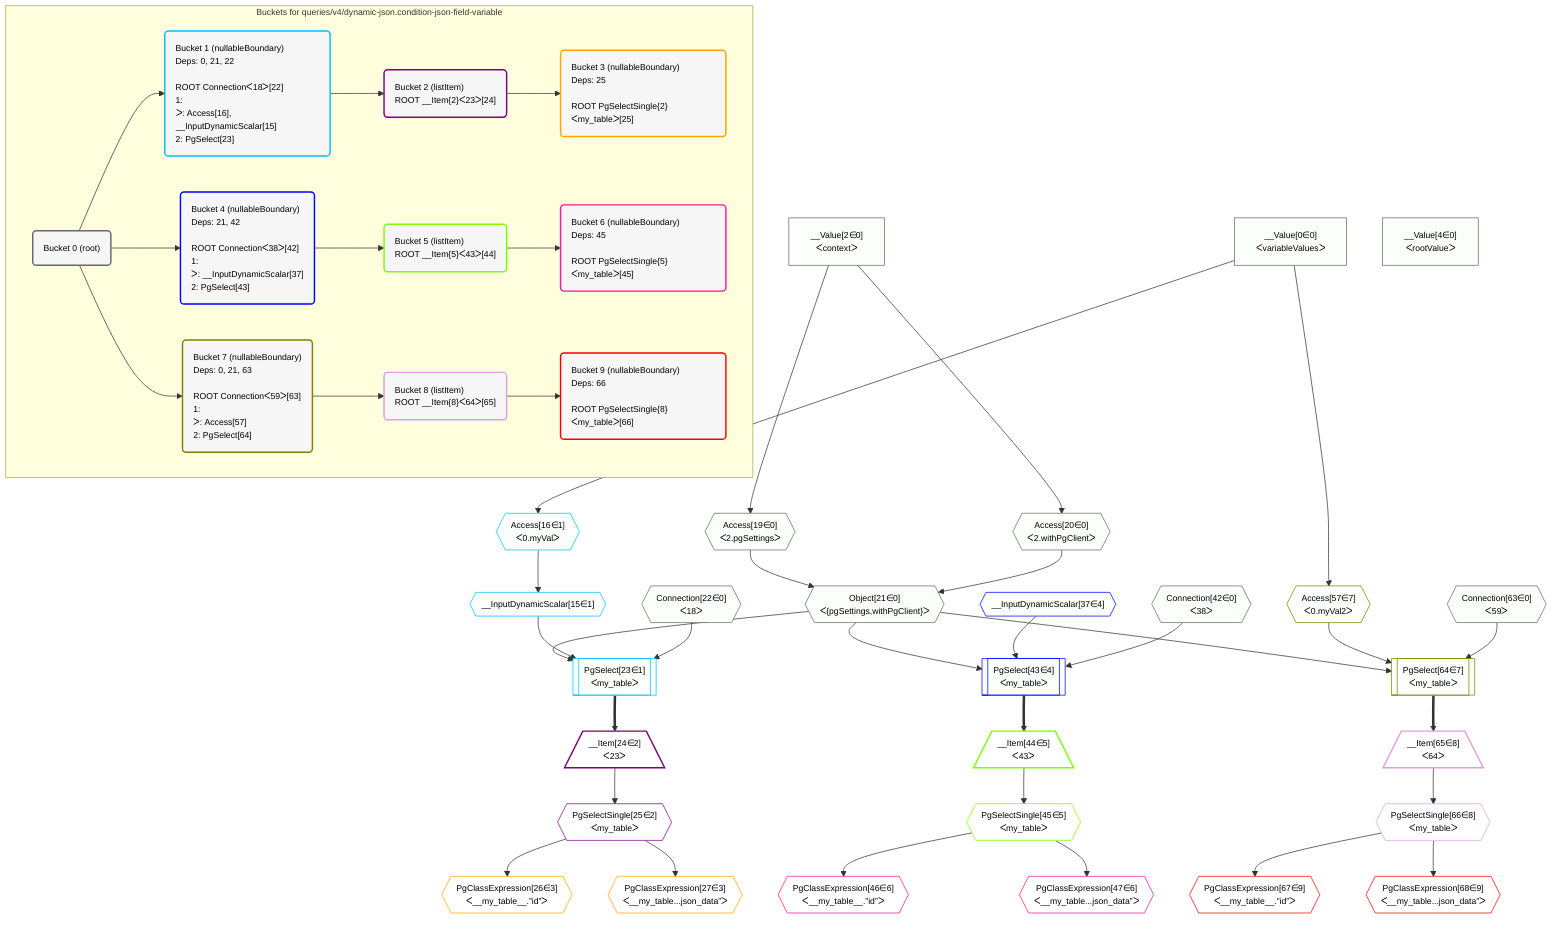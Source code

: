 %%{init: {'themeVariables': { 'fontSize': '12px'}}}%%
graph TD
    classDef path fill:#eee,stroke:#000,color:#000
    classDef plan fill:#fff,stroke-width:1px,color:#000
    classDef itemplan fill:#fff,stroke-width:2px,color:#000
    classDef unbatchedplan fill:#dff,stroke-width:1px,color:#000
    classDef sideeffectplan fill:#fcc,stroke-width:2px,color:#000
    classDef bucket fill:#f6f6f6,color:#000,stroke-width:2px,text-align:left


    %% plan dependencies
    Object21{{"Object[21∈0]<br />ᐸ{pgSettings,withPgClient}ᐳ"}}:::plan
    Access19{{"Access[19∈0]<br />ᐸ2.pgSettingsᐳ"}}:::plan
    Access20{{"Access[20∈0]<br />ᐸ2.withPgClientᐳ"}}:::plan
    Access19 & Access20 --> Object21
    __Value2["__Value[2∈0]<br />ᐸcontextᐳ"]:::plan
    __Value2 --> Access19
    __Value2 --> Access20
    __Value0["__Value[0∈0]<br />ᐸvariableValuesᐳ"]:::plan
    __Value4["__Value[4∈0]<br />ᐸrootValueᐳ"]:::plan
    Connection22{{"Connection[22∈0]<br />ᐸ18ᐳ"}}:::plan
    Connection42{{"Connection[42∈0]<br />ᐸ38ᐳ"}}:::plan
    Connection63{{"Connection[63∈0]<br />ᐸ59ᐳ"}}:::plan
    PgSelect23[["PgSelect[23∈1]<br />ᐸmy_tableᐳ"]]:::plan
    __InputDynamicScalar15{{"__InputDynamicScalar[15∈1]"}}:::plan
    Object21 & __InputDynamicScalar15 & Connection22 --> PgSelect23
    Access16{{"Access[16∈1]<br />ᐸ0.myValᐳ"}}:::plan
    Access16 --> __InputDynamicScalar15
    __Value0 --> Access16
    __Item24[/"__Item[24∈2]<br />ᐸ23ᐳ"\]:::itemplan
    PgSelect23 ==> __Item24
    PgSelectSingle25{{"PgSelectSingle[25∈2]<br />ᐸmy_tableᐳ"}}:::plan
    __Item24 --> PgSelectSingle25
    PgClassExpression26{{"PgClassExpression[26∈3]<br />ᐸ__my_table__.”id”ᐳ"}}:::plan
    PgSelectSingle25 --> PgClassExpression26
    PgClassExpression27{{"PgClassExpression[27∈3]<br />ᐸ__my_table...json_data”ᐳ"}}:::plan
    PgSelectSingle25 --> PgClassExpression27
    PgSelect43[["PgSelect[43∈4]<br />ᐸmy_tableᐳ"]]:::plan
    __InputDynamicScalar37{{"__InputDynamicScalar[37∈4]"}}:::plan
    Object21 & __InputDynamicScalar37 & Connection42 --> PgSelect43
    __Item44[/"__Item[44∈5]<br />ᐸ43ᐳ"\]:::itemplan
    PgSelect43 ==> __Item44
    PgSelectSingle45{{"PgSelectSingle[45∈5]<br />ᐸmy_tableᐳ"}}:::plan
    __Item44 --> PgSelectSingle45
    PgClassExpression46{{"PgClassExpression[46∈6]<br />ᐸ__my_table__.”id”ᐳ"}}:::plan
    PgSelectSingle45 --> PgClassExpression46
    PgClassExpression47{{"PgClassExpression[47∈6]<br />ᐸ__my_table...json_data”ᐳ"}}:::plan
    PgSelectSingle45 --> PgClassExpression47
    PgSelect64[["PgSelect[64∈7]<br />ᐸmy_tableᐳ"]]:::plan
    Access57{{"Access[57∈7]<br />ᐸ0.myVal2ᐳ"}}:::plan
    Object21 & Access57 & Connection63 --> PgSelect64
    __Value0 --> Access57
    __Item65[/"__Item[65∈8]<br />ᐸ64ᐳ"\]:::itemplan
    PgSelect64 ==> __Item65
    PgSelectSingle66{{"PgSelectSingle[66∈8]<br />ᐸmy_tableᐳ"}}:::plan
    __Item65 --> PgSelectSingle66
    PgClassExpression67{{"PgClassExpression[67∈9]<br />ᐸ__my_table__.”id”ᐳ"}}:::plan
    PgSelectSingle66 --> PgClassExpression67
    PgClassExpression68{{"PgClassExpression[68∈9]<br />ᐸ__my_table...json_data”ᐳ"}}:::plan
    PgSelectSingle66 --> PgClassExpression68

    %% define steps

    subgraph "Buckets for queries/v4/dynamic-json.condition-json-field-variable"
    Bucket0("Bucket 0 (root)"):::bucket
    classDef bucket0 stroke:#696969
    class Bucket0,__Value0,__Value2,__Value4,Access19,Access20,Object21,Connection22,Connection42,Connection63 bucket0
    Bucket1("Bucket 1 (nullableBoundary)<br />Deps: 0, 21, 22<br /><br />ROOT Connectionᐸ18ᐳ[22]<br />1: <br />ᐳ: Access[16], __InputDynamicScalar[15]<br />2: PgSelect[23]"):::bucket
    classDef bucket1 stroke:#00bfff
    class Bucket1,__InputDynamicScalar15,Access16,PgSelect23 bucket1
    Bucket2("Bucket 2 (listItem)<br />ROOT __Item{2}ᐸ23ᐳ[24]"):::bucket
    classDef bucket2 stroke:#7f007f
    class Bucket2,__Item24,PgSelectSingle25 bucket2
    Bucket3("Bucket 3 (nullableBoundary)<br />Deps: 25<br /><br />ROOT PgSelectSingle{2}ᐸmy_tableᐳ[25]"):::bucket
    classDef bucket3 stroke:#ffa500
    class Bucket3,PgClassExpression26,PgClassExpression27 bucket3
    Bucket4("Bucket 4 (nullableBoundary)<br />Deps: 21, 42<br /><br />ROOT Connectionᐸ38ᐳ[42]<br />1: <br />ᐳ: __InputDynamicScalar[37]<br />2: PgSelect[43]"):::bucket
    classDef bucket4 stroke:#0000ff
    class Bucket4,__InputDynamicScalar37,PgSelect43 bucket4
    Bucket5("Bucket 5 (listItem)<br />ROOT __Item{5}ᐸ43ᐳ[44]"):::bucket
    classDef bucket5 stroke:#7fff00
    class Bucket5,__Item44,PgSelectSingle45 bucket5
    Bucket6("Bucket 6 (nullableBoundary)<br />Deps: 45<br /><br />ROOT PgSelectSingle{5}ᐸmy_tableᐳ[45]"):::bucket
    classDef bucket6 stroke:#ff1493
    class Bucket6,PgClassExpression46,PgClassExpression47 bucket6
    Bucket7("Bucket 7 (nullableBoundary)<br />Deps: 0, 21, 63<br /><br />ROOT Connectionᐸ59ᐳ[63]<br />1: <br />ᐳ: Access[57]<br />2: PgSelect[64]"):::bucket
    classDef bucket7 stroke:#808000
    class Bucket7,Access57,PgSelect64 bucket7
    Bucket8("Bucket 8 (listItem)<br />ROOT __Item{8}ᐸ64ᐳ[65]"):::bucket
    classDef bucket8 stroke:#dda0dd
    class Bucket8,__Item65,PgSelectSingle66 bucket8
    Bucket9("Bucket 9 (nullableBoundary)<br />Deps: 66<br /><br />ROOT PgSelectSingle{8}ᐸmy_tableᐳ[66]"):::bucket
    classDef bucket9 stroke:#ff0000
    class Bucket9,PgClassExpression67,PgClassExpression68 bucket9
    Bucket0 --> Bucket1 & Bucket4 & Bucket7
    Bucket1 --> Bucket2
    Bucket2 --> Bucket3
    Bucket4 --> Bucket5
    Bucket5 --> Bucket6
    Bucket7 --> Bucket8
    Bucket8 --> Bucket9
    classDef unary fill:#fafffa,borderWidth:8px
    class Object21,Access19,Access20,__Value0,__Value2,__Value4,Connection22,Connection42,Connection63,PgSelect23,__InputDynamicScalar15,Access16,PgSelect43,__InputDynamicScalar37,PgSelect64,Access57 unary
    end